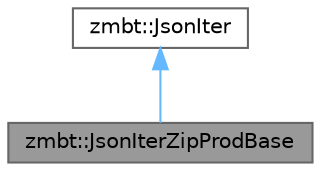 digraph "zmbt::JsonIterZipProdBase"
{
 // LATEX_PDF_SIZE
  bgcolor="transparent";
  edge [fontname=Helvetica,fontsize=10,labelfontname=Helvetica,labelfontsize=10];
  node [fontname=Helvetica,fontsize=10,shape=box,height=0.2,width=0.4];
  Node1 [id="Node000001",label="zmbt::JsonIterZipProdBase",height=0.2,width=0.4,color="gray40", fillcolor="grey60", style="filled", fontcolor="black",tooltip="Boost JSON array iterator base for zip or cartesian product."];
  Node2 -> Node1 [id="edge1_Node000001_Node000002",dir="back",color="steelblue1",style="solid",tooltip=" "];
  Node2 [id="Node000002",label="zmbt::JsonIter",height=0.2,width=0.4,color="gray40", fillcolor="white", style="filled",URL="$classzmbt_1_1JsonIter.html",tooltip="Boost JSON array iterator interface."];
}
